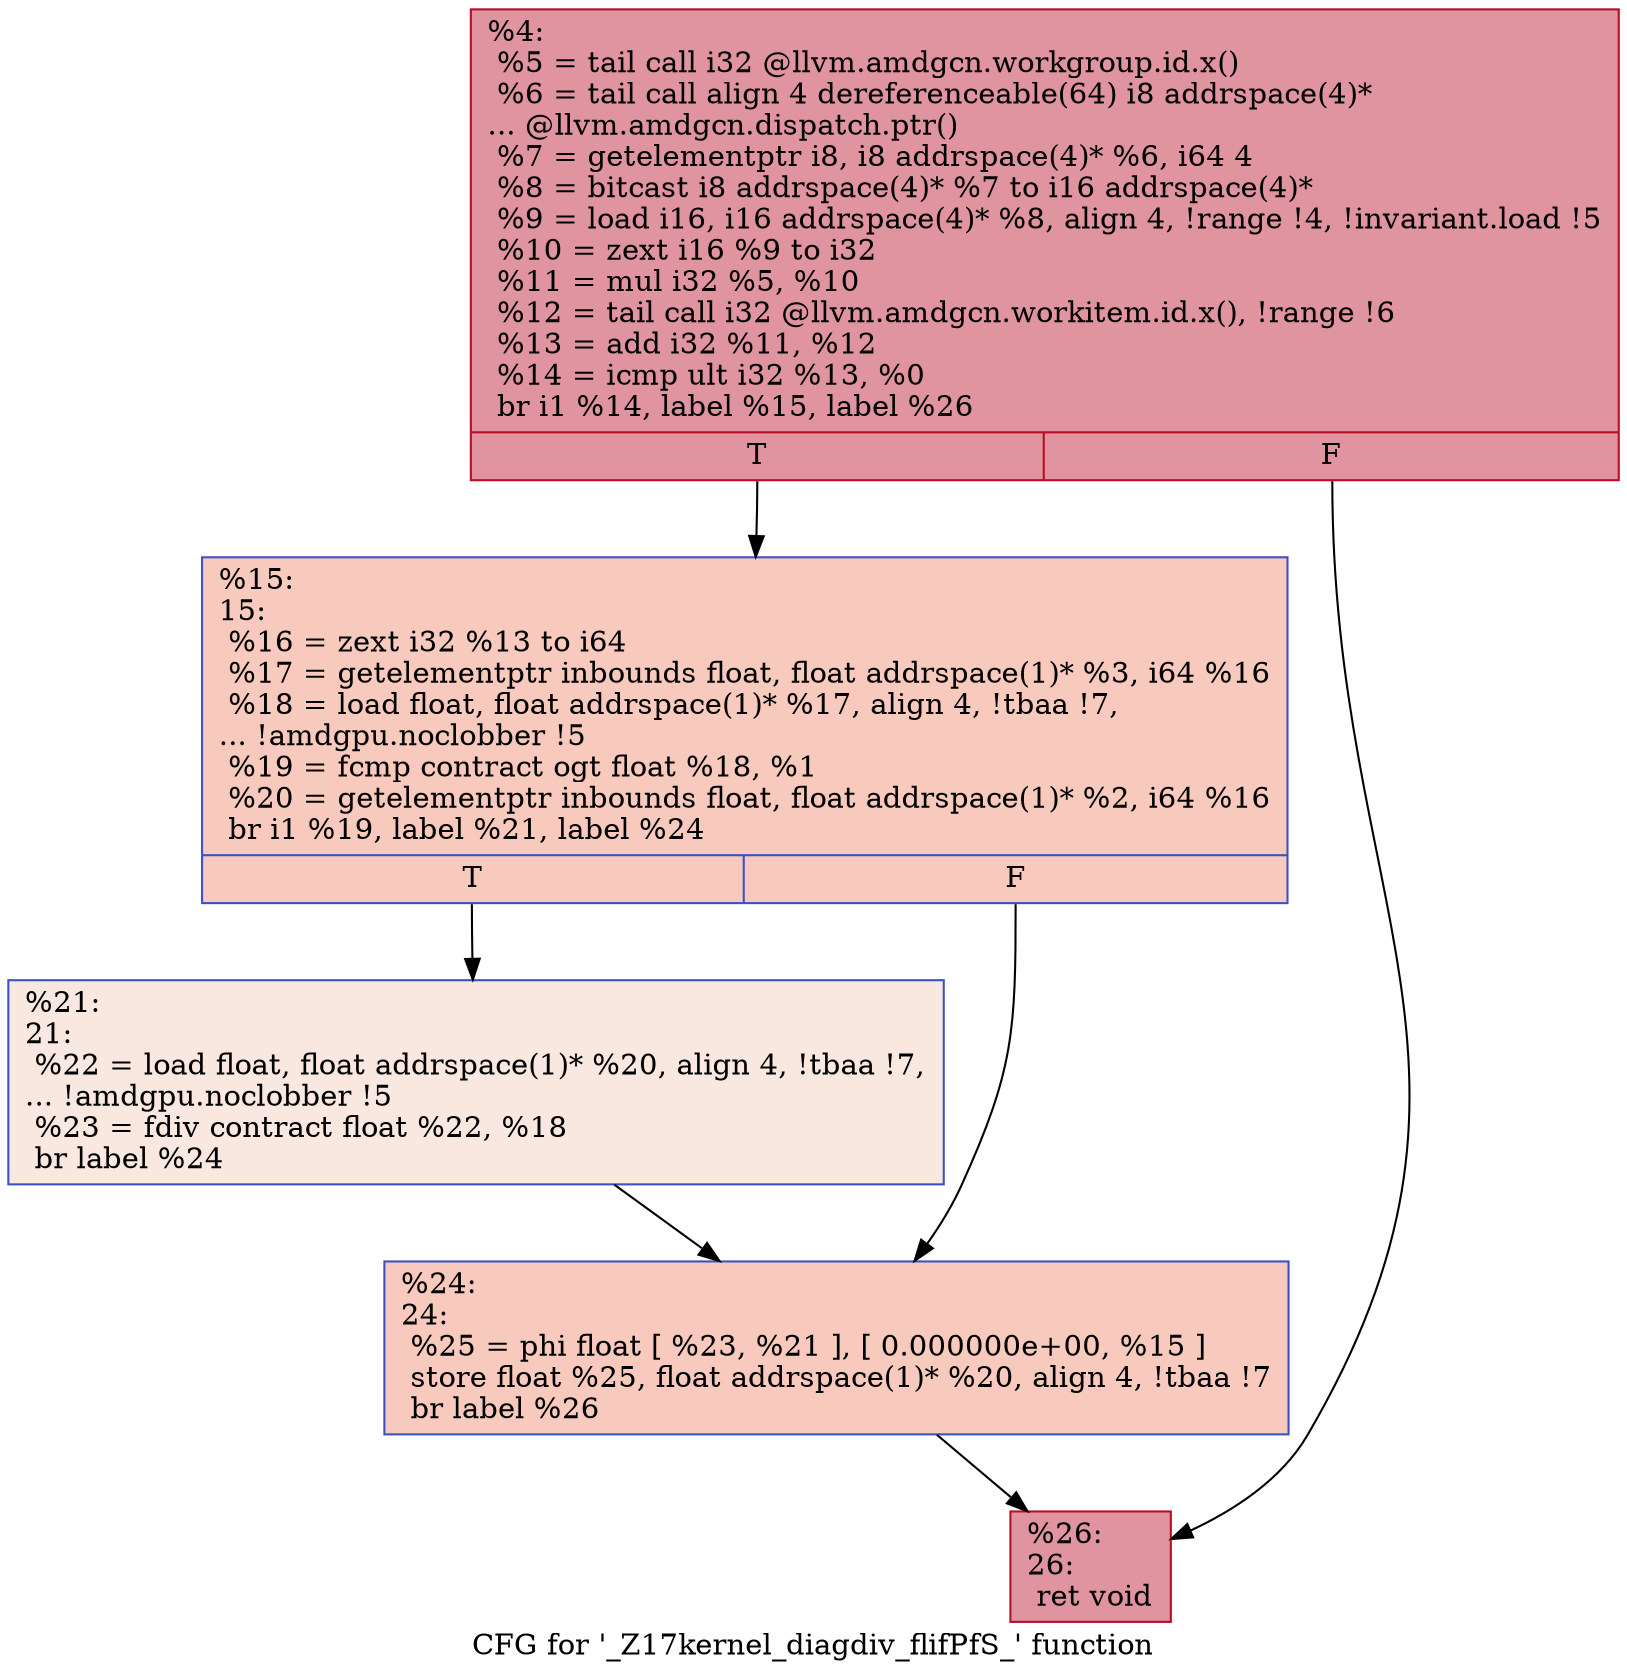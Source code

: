 digraph "CFG for '_Z17kernel_diagdiv_flifPfS_' function" {
	label="CFG for '_Z17kernel_diagdiv_flifPfS_' function";

	Node0x63821c0 [shape=record,color="#b70d28ff", style=filled, fillcolor="#b70d2870",label="{%4:\l  %5 = tail call i32 @llvm.amdgcn.workgroup.id.x()\l  %6 = tail call align 4 dereferenceable(64) i8 addrspace(4)*\l... @llvm.amdgcn.dispatch.ptr()\l  %7 = getelementptr i8, i8 addrspace(4)* %6, i64 4\l  %8 = bitcast i8 addrspace(4)* %7 to i16 addrspace(4)*\l  %9 = load i16, i16 addrspace(4)* %8, align 4, !range !4, !invariant.load !5\l  %10 = zext i16 %9 to i32\l  %11 = mul i32 %5, %10\l  %12 = tail call i32 @llvm.amdgcn.workitem.id.x(), !range !6\l  %13 = add i32 %11, %12\l  %14 = icmp ult i32 %13, %0\l  br i1 %14, label %15, label %26\l|{<s0>T|<s1>F}}"];
	Node0x63821c0:s0 -> Node0x63840d0;
	Node0x63821c0:s1 -> Node0x6384160;
	Node0x63840d0 [shape=record,color="#3d50c3ff", style=filled, fillcolor="#ef886b70",label="{%15:\l15:                                               \l  %16 = zext i32 %13 to i64\l  %17 = getelementptr inbounds float, float addrspace(1)* %3, i64 %16\l  %18 = load float, float addrspace(1)* %17, align 4, !tbaa !7,\l... !amdgpu.noclobber !5\l  %19 = fcmp contract ogt float %18, %1\l  %20 = getelementptr inbounds float, float addrspace(1)* %2, i64 %16\l  br i1 %19, label %21, label %24\l|{<s0>T|<s1>F}}"];
	Node0x63840d0:s0 -> Node0x6384d80;
	Node0x63840d0:s1 -> Node0x6384e10;
	Node0x6384d80 [shape=record,color="#3d50c3ff", style=filled, fillcolor="#f1ccb870",label="{%21:\l21:                                               \l  %22 = load float, float addrspace(1)* %20, align 4, !tbaa !7,\l... !amdgpu.noclobber !5\l  %23 = fdiv contract float %22, %18\l  br label %24\l}"];
	Node0x6384d80 -> Node0x6384e10;
	Node0x6384e10 [shape=record,color="#3d50c3ff", style=filled, fillcolor="#ef886b70",label="{%24:\l24:                                               \l  %25 = phi float [ %23, %21 ], [ 0.000000e+00, %15 ]\l  store float %25, float addrspace(1)* %20, align 4, !tbaa !7\l  br label %26\l}"];
	Node0x6384e10 -> Node0x6384160;
	Node0x6384160 [shape=record,color="#b70d28ff", style=filled, fillcolor="#b70d2870",label="{%26:\l26:                                               \l  ret void\l}"];
}
